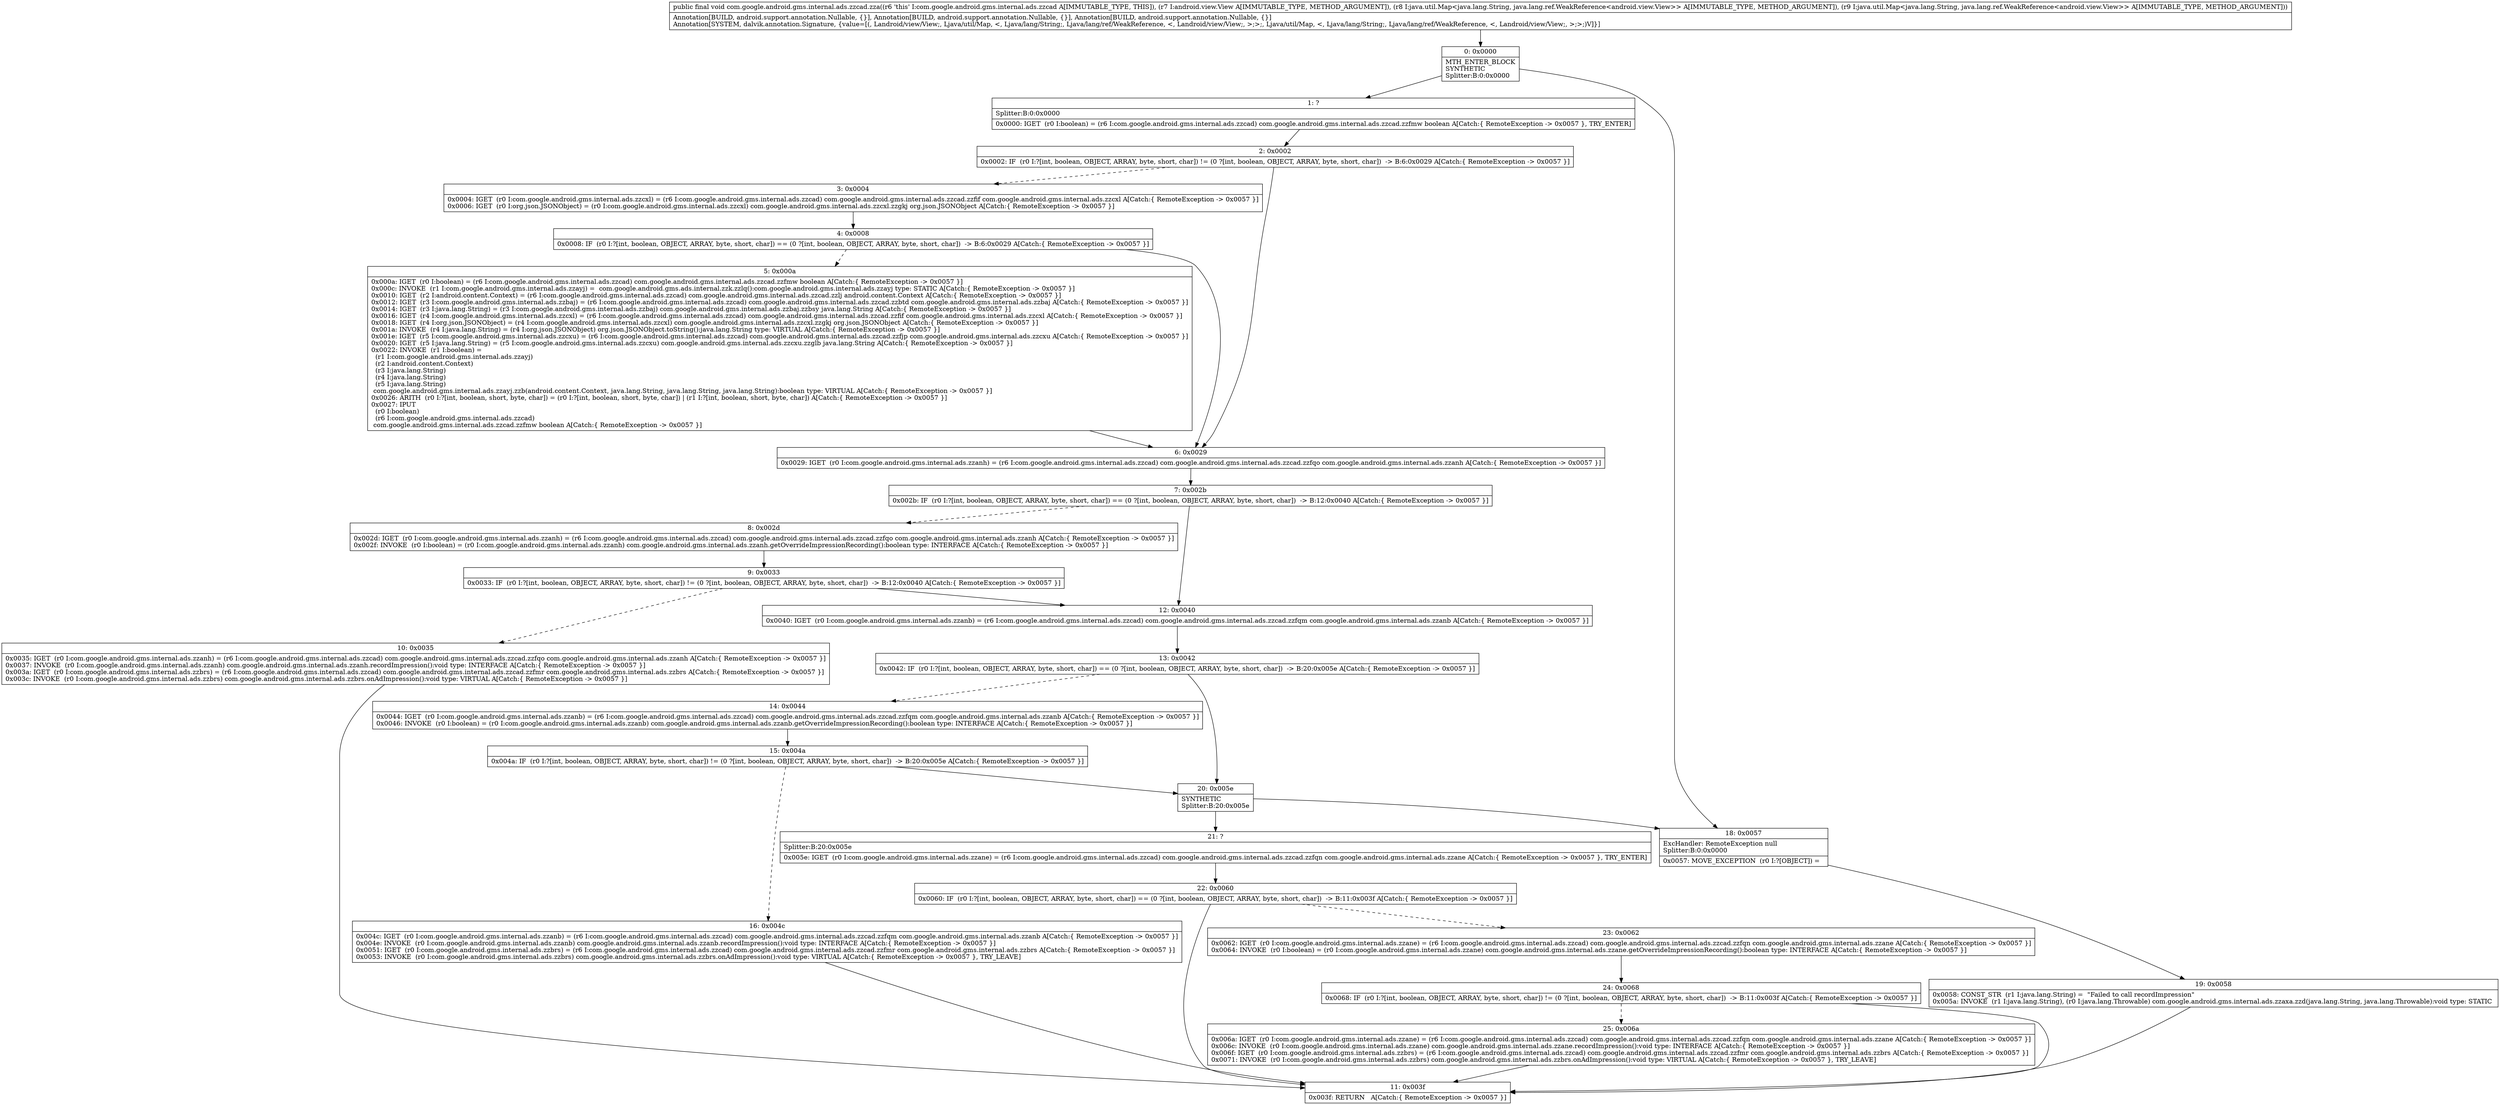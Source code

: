 digraph "CFG forcom.google.android.gms.internal.ads.zzcad.zza(Landroid\/view\/View;Ljava\/util\/Map;Ljava\/util\/Map;)V" {
Node_0 [shape=record,label="{0\:\ 0x0000|MTH_ENTER_BLOCK\lSYNTHETIC\lSplitter:B:0:0x0000\l}"];
Node_1 [shape=record,label="{1\:\ ?|Splitter:B:0:0x0000\l|0x0000: IGET  (r0 I:boolean) = (r6 I:com.google.android.gms.internal.ads.zzcad) com.google.android.gms.internal.ads.zzcad.zzfmw boolean A[Catch:\{ RemoteException \-\> 0x0057 \}, TRY_ENTER]\l}"];
Node_2 [shape=record,label="{2\:\ 0x0002|0x0002: IF  (r0 I:?[int, boolean, OBJECT, ARRAY, byte, short, char]) != (0 ?[int, boolean, OBJECT, ARRAY, byte, short, char])  \-\> B:6:0x0029 A[Catch:\{ RemoteException \-\> 0x0057 \}]\l}"];
Node_3 [shape=record,label="{3\:\ 0x0004|0x0004: IGET  (r0 I:com.google.android.gms.internal.ads.zzcxl) = (r6 I:com.google.android.gms.internal.ads.zzcad) com.google.android.gms.internal.ads.zzcad.zzfif com.google.android.gms.internal.ads.zzcxl A[Catch:\{ RemoteException \-\> 0x0057 \}]\l0x0006: IGET  (r0 I:org.json.JSONObject) = (r0 I:com.google.android.gms.internal.ads.zzcxl) com.google.android.gms.internal.ads.zzcxl.zzgkj org.json.JSONObject A[Catch:\{ RemoteException \-\> 0x0057 \}]\l}"];
Node_4 [shape=record,label="{4\:\ 0x0008|0x0008: IF  (r0 I:?[int, boolean, OBJECT, ARRAY, byte, short, char]) == (0 ?[int, boolean, OBJECT, ARRAY, byte, short, char])  \-\> B:6:0x0029 A[Catch:\{ RemoteException \-\> 0x0057 \}]\l}"];
Node_5 [shape=record,label="{5\:\ 0x000a|0x000a: IGET  (r0 I:boolean) = (r6 I:com.google.android.gms.internal.ads.zzcad) com.google.android.gms.internal.ads.zzcad.zzfmw boolean A[Catch:\{ RemoteException \-\> 0x0057 \}]\l0x000c: INVOKE  (r1 I:com.google.android.gms.internal.ads.zzayj) =  com.google.android.gms.ads.internal.zzk.zzlq():com.google.android.gms.internal.ads.zzayj type: STATIC A[Catch:\{ RemoteException \-\> 0x0057 \}]\l0x0010: IGET  (r2 I:android.content.Context) = (r6 I:com.google.android.gms.internal.ads.zzcad) com.google.android.gms.internal.ads.zzcad.zzlj android.content.Context A[Catch:\{ RemoteException \-\> 0x0057 \}]\l0x0012: IGET  (r3 I:com.google.android.gms.internal.ads.zzbaj) = (r6 I:com.google.android.gms.internal.ads.zzcad) com.google.android.gms.internal.ads.zzcad.zzbtd com.google.android.gms.internal.ads.zzbaj A[Catch:\{ RemoteException \-\> 0x0057 \}]\l0x0014: IGET  (r3 I:java.lang.String) = (r3 I:com.google.android.gms.internal.ads.zzbaj) com.google.android.gms.internal.ads.zzbaj.zzbsy java.lang.String A[Catch:\{ RemoteException \-\> 0x0057 \}]\l0x0016: IGET  (r4 I:com.google.android.gms.internal.ads.zzcxl) = (r6 I:com.google.android.gms.internal.ads.zzcad) com.google.android.gms.internal.ads.zzcad.zzfif com.google.android.gms.internal.ads.zzcxl A[Catch:\{ RemoteException \-\> 0x0057 \}]\l0x0018: IGET  (r4 I:org.json.JSONObject) = (r4 I:com.google.android.gms.internal.ads.zzcxl) com.google.android.gms.internal.ads.zzcxl.zzgkj org.json.JSONObject A[Catch:\{ RemoteException \-\> 0x0057 \}]\l0x001a: INVOKE  (r4 I:java.lang.String) = (r4 I:org.json.JSONObject) org.json.JSONObject.toString():java.lang.String type: VIRTUAL A[Catch:\{ RemoteException \-\> 0x0057 \}]\l0x001e: IGET  (r5 I:com.google.android.gms.internal.ads.zzcxu) = (r6 I:com.google.android.gms.internal.ads.zzcad) com.google.android.gms.internal.ads.zzcad.zzfjp com.google.android.gms.internal.ads.zzcxu A[Catch:\{ RemoteException \-\> 0x0057 \}]\l0x0020: IGET  (r5 I:java.lang.String) = (r5 I:com.google.android.gms.internal.ads.zzcxu) com.google.android.gms.internal.ads.zzcxu.zzglb java.lang.String A[Catch:\{ RemoteException \-\> 0x0057 \}]\l0x0022: INVOKE  (r1 I:boolean) = \l  (r1 I:com.google.android.gms.internal.ads.zzayj)\l  (r2 I:android.content.Context)\l  (r3 I:java.lang.String)\l  (r4 I:java.lang.String)\l  (r5 I:java.lang.String)\l com.google.android.gms.internal.ads.zzayj.zzb(android.content.Context, java.lang.String, java.lang.String, java.lang.String):boolean type: VIRTUAL A[Catch:\{ RemoteException \-\> 0x0057 \}]\l0x0026: ARITH  (r0 I:?[int, boolean, short, byte, char]) = (r0 I:?[int, boolean, short, byte, char]) \| (r1 I:?[int, boolean, short, byte, char]) A[Catch:\{ RemoteException \-\> 0x0057 \}]\l0x0027: IPUT  \l  (r0 I:boolean)\l  (r6 I:com.google.android.gms.internal.ads.zzcad)\l com.google.android.gms.internal.ads.zzcad.zzfmw boolean A[Catch:\{ RemoteException \-\> 0x0057 \}]\l}"];
Node_6 [shape=record,label="{6\:\ 0x0029|0x0029: IGET  (r0 I:com.google.android.gms.internal.ads.zzanh) = (r6 I:com.google.android.gms.internal.ads.zzcad) com.google.android.gms.internal.ads.zzcad.zzfqo com.google.android.gms.internal.ads.zzanh A[Catch:\{ RemoteException \-\> 0x0057 \}]\l}"];
Node_7 [shape=record,label="{7\:\ 0x002b|0x002b: IF  (r0 I:?[int, boolean, OBJECT, ARRAY, byte, short, char]) == (0 ?[int, boolean, OBJECT, ARRAY, byte, short, char])  \-\> B:12:0x0040 A[Catch:\{ RemoteException \-\> 0x0057 \}]\l}"];
Node_8 [shape=record,label="{8\:\ 0x002d|0x002d: IGET  (r0 I:com.google.android.gms.internal.ads.zzanh) = (r6 I:com.google.android.gms.internal.ads.zzcad) com.google.android.gms.internal.ads.zzcad.zzfqo com.google.android.gms.internal.ads.zzanh A[Catch:\{ RemoteException \-\> 0x0057 \}]\l0x002f: INVOKE  (r0 I:boolean) = (r0 I:com.google.android.gms.internal.ads.zzanh) com.google.android.gms.internal.ads.zzanh.getOverrideImpressionRecording():boolean type: INTERFACE A[Catch:\{ RemoteException \-\> 0x0057 \}]\l}"];
Node_9 [shape=record,label="{9\:\ 0x0033|0x0033: IF  (r0 I:?[int, boolean, OBJECT, ARRAY, byte, short, char]) != (0 ?[int, boolean, OBJECT, ARRAY, byte, short, char])  \-\> B:12:0x0040 A[Catch:\{ RemoteException \-\> 0x0057 \}]\l}"];
Node_10 [shape=record,label="{10\:\ 0x0035|0x0035: IGET  (r0 I:com.google.android.gms.internal.ads.zzanh) = (r6 I:com.google.android.gms.internal.ads.zzcad) com.google.android.gms.internal.ads.zzcad.zzfqo com.google.android.gms.internal.ads.zzanh A[Catch:\{ RemoteException \-\> 0x0057 \}]\l0x0037: INVOKE  (r0 I:com.google.android.gms.internal.ads.zzanh) com.google.android.gms.internal.ads.zzanh.recordImpression():void type: INTERFACE A[Catch:\{ RemoteException \-\> 0x0057 \}]\l0x003a: IGET  (r0 I:com.google.android.gms.internal.ads.zzbrs) = (r6 I:com.google.android.gms.internal.ads.zzcad) com.google.android.gms.internal.ads.zzcad.zzfmr com.google.android.gms.internal.ads.zzbrs A[Catch:\{ RemoteException \-\> 0x0057 \}]\l0x003c: INVOKE  (r0 I:com.google.android.gms.internal.ads.zzbrs) com.google.android.gms.internal.ads.zzbrs.onAdImpression():void type: VIRTUAL A[Catch:\{ RemoteException \-\> 0x0057 \}]\l}"];
Node_11 [shape=record,label="{11\:\ 0x003f|0x003f: RETURN   A[Catch:\{ RemoteException \-\> 0x0057 \}]\l}"];
Node_12 [shape=record,label="{12\:\ 0x0040|0x0040: IGET  (r0 I:com.google.android.gms.internal.ads.zzanb) = (r6 I:com.google.android.gms.internal.ads.zzcad) com.google.android.gms.internal.ads.zzcad.zzfqm com.google.android.gms.internal.ads.zzanb A[Catch:\{ RemoteException \-\> 0x0057 \}]\l}"];
Node_13 [shape=record,label="{13\:\ 0x0042|0x0042: IF  (r0 I:?[int, boolean, OBJECT, ARRAY, byte, short, char]) == (0 ?[int, boolean, OBJECT, ARRAY, byte, short, char])  \-\> B:20:0x005e A[Catch:\{ RemoteException \-\> 0x0057 \}]\l}"];
Node_14 [shape=record,label="{14\:\ 0x0044|0x0044: IGET  (r0 I:com.google.android.gms.internal.ads.zzanb) = (r6 I:com.google.android.gms.internal.ads.zzcad) com.google.android.gms.internal.ads.zzcad.zzfqm com.google.android.gms.internal.ads.zzanb A[Catch:\{ RemoteException \-\> 0x0057 \}]\l0x0046: INVOKE  (r0 I:boolean) = (r0 I:com.google.android.gms.internal.ads.zzanb) com.google.android.gms.internal.ads.zzanb.getOverrideImpressionRecording():boolean type: INTERFACE A[Catch:\{ RemoteException \-\> 0x0057 \}]\l}"];
Node_15 [shape=record,label="{15\:\ 0x004a|0x004a: IF  (r0 I:?[int, boolean, OBJECT, ARRAY, byte, short, char]) != (0 ?[int, boolean, OBJECT, ARRAY, byte, short, char])  \-\> B:20:0x005e A[Catch:\{ RemoteException \-\> 0x0057 \}]\l}"];
Node_16 [shape=record,label="{16\:\ 0x004c|0x004c: IGET  (r0 I:com.google.android.gms.internal.ads.zzanb) = (r6 I:com.google.android.gms.internal.ads.zzcad) com.google.android.gms.internal.ads.zzcad.zzfqm com.google.android.gms.internal.ads.zzanb A[Catch:\{ RemoteException \-\> 0x0057 \}]\l0x004e: INVOKE  (r0 I:com.google.android.gms.internal.ads.zzanb) com.google.android.gms.internal.ads.zzanb.recordImpression():void type: INTERFACE A[Catch:\{ RemoteException \-\> 0x0057 \}]\l0x0051: IGET  (r0 I:com.google.android.gms.internal.ads.zzbrs) = (r6 I:com.google.android.gms.internal.ads.zzcad) com.google.android.gms.internal.ads.zzcad.zzfmr com.google.android.gms.internal.ads.zzbrs A[Catch:\{ RemoteException \-\> 0x0057 \}]\l0x0053: INVOKE  (r0 I:com.google.android.gms.internal.ads.zzbrs) com.google.android.gms.internal.ads.zzbrs.onAdImpression():void type: VIRTUAL A[Catch:\{ RemoteException \-\> 0x0057 \}, TRY_LEAVE]\l}"];
Node_18 [shape=record,label="{18\:\ 0x0057|ExcHandler: RemoteException null\lSplitter:B:0:0x0000\l|0x0057: MOVE_EXCEPTION  (r0 I:?[OBJECT]) =  \l}"];
Node_19 [shape=record,label="{19\:\ 0x0058|0x0058: CONST_STR  (r1 I:java.lang.String) =  \"Failed to call recordImpression\" \l0x005a: INVOKE  (r1 I:java.lang.String), (r0 I:java.lang.Throwable) com.google.android.gms.internal.ads.zzaxa.zzd(java.lang.String, java.lang.Throwable):void type: STATIC \l}"];
Node_20 [shape=record,label="{20\:\ 0x005e|SYNTHETIC\lSplitter:B:20:0x005e\l}"];
Node_21 [shape=record,label="{21\:\ ?|Splitter:B:20:0x005e\l|0x005e: IGET  (r0 I:com.google.android.gms.internal.ads.zzane) = (r6 I:com.google.android.gms.internal.ads.zzcad) com.google.android.gms.internal.ads.zzcad.zzfqn com.google.android.gms.internal.ads.zzane A[Catch:\{ RemoteException \-\> 0x0057 \}, TRY_ENTER]\l}"];
Node_22 [shape=record,label="{22\:\ 0x0060|0x0060: IF  (r0 I:?[int, boolean, OBJECT, ARRAY, byte, short, char]) == (0 ?[int, boolean, OBJECT, ARRAY, byte, short, char])  \-\> B:11:0x003f A[Catch:\{ RemoteException \-\> 0x0057 \}]\l}"];
Node_23 [shape=record,label="{23\:\ 0x0062|0x0062: IGET  (r0 I:com.google.android.gms.internal.ads.zzane) = (r6 I:com.google.android.gms.internal.ads.zzcad) com.google.android.gms.internal.ads.zzcad.zzfqn com.google.android.gms.internal.ads.zzane A[Catch:\{ RemoteException \-\> 0x0057 \}]\l0x0064: INVOKE  (r0 I:boolean) = (r0 I:com.google.android.gms.internal.ads.zzane) com.google.android.gms.internal.ads.zzane.getOverrideImpressionRecording():boolean type: INTERFACE A[Catch:\{ RemoteException \-\> 0x0057 \}]\l}"];
Node_24 [shape=record,label="{24\:\ 0x0068|0x0068: IF  (r0 I:?[int, boolean, OBJECT, ARRAY, byte, short, char]) != (0 ?[int, boolean, OBJECT, ARRAY, byte, short, char])  \-\> B:11:0x003f A[Catch:\{ RemoteException \-\> 0x0057 \}]\l}"];
Node_25 [shape=record,label="{25\:\ 0x006a|0x006a: IGET  (r0 I:com.google.android.gms.internal.ads.zzane) = (r6 I:com.google.android.gms.internal.ads.zzcad) com.google.android.gms.internal.ads.zzcad.zzfqn com.google.android.gms.internal.ads.zzane A[Catch:\{ RemoteException \-\> 0x0057 \}]\l0x006c: INVOKE  (r0 I:com.google.android.gms.internal.ads.zzane) com.google.android.gms.internal.ads.zzane.recordImpression():void type: INTERFACE A[Catch:\{ RemoteException \-\> 0x0057 \}]\l0x006f: IGET  (r0 I:com.google.android.gms.internal.ads.zzbrs) = (r6 I:com.google.android.gms.internal.ads.zzcad) com.google.android.gms.internal.ads.zzcad.zzfmr com.google.android.gms.internal.ads.zzbrs A[Catch:\{ RemoteException \-\> 0x0057 \}]\l0x0071: INVOKE  (r0 I:com.google.android.gms.internal.ads.zzbrs) com.google.android.gms.internal.ads.zzbrs.onAdImpression():void type: VIRTUAL A[Catch:\{ RemoteException \-\> 0x0057 \}, TRY_LEAVE]\l}"];
MethodNode[shape=record,label="{public final void com.google.android.gms.internal.ads.zzcad.zza((r6 'this' I:com.google.android.gms.internal.ads.zzcad A[IMMUTABLE_TYPE, THIS]), (r7 I:android.view.View A[IMMUTABLE_TYPE, METHOD_ARGUMENT]), (r8 I:java.util.Map\<java.lang.String, java.lang.ref.WeakReference\<android.view.View\>\> A[IMMUTABLE_TYPE, METHOD_ARGUMENT]), (r9 I:java.util.Map\<java.lang.String, java.lang.ref.WeakReference\<android.view.View\>\> A[IMMUTABLE_TYPE, METHOD_ARGUMENT]))  | Annotation[BUILD, android.support.annotation.Nullable, \{\}], Annotation[BUILD, android.support.annotation.Nullable, \{\}], Annotation[BUILD, android.support.annotation.Nullable, \{\}]\lAnnotation[SYSTEM, dalvik.annotation.Signature, \{value=[(, Landroid\/view\/View;, Ljava\/util\/Map, \<, Ljava\/lang\/String;, Ljava\/lang\/ref\/WeakReference, \<, Landroid\/view\/View;, \>;\>;, Ljava\/util\/Map, \<, Ljava\/lang\/String;, Ljava\/lang\/ref\/WeakReference, \<, Landroid\/view\/View;, \>;\>;)V]\}]\l}"];
MethodNode -> Node_0;
Node_0 -> Node_1;
Node_0 -> Node_18;
Node_1 -> Node_2;
Node_2 -> Node_3[style=dashed];
Node_2 -> Node_6;
Node_3 -> Node_4;
Node_4 -> Node_5[style=dashed];
Node_4 -> Node_6;
Node_5 -> Node_6;
Node_6 -> Node_7;
Node_7 -> Node_8[style=dashed];
Node_7 -> Node_12;
Node_8 -> Node_9;
Node_9 -> Node_10[style=dashed];
Node_9 -> Node_12;
Node_10 -> Node_11;
Node_12 -> Node_13;
Node_13 -> Node_14[style=dashed];
Node_13 -> Node_20;
Node_14 -> Node_15;
Node_15 -> Node_16[style=dashed];
Node_15 -> Node_20;
Node_16 -> Node_11;
Node_18 -> Node_19;
Node_19 -> Node_11;
Node_20 -> Node_21;
Node_20 -> Node_18;
Node_21 -> Node_22;
Node_22 -> Node_11;
Node_22 -> Node_23[style=dashed];
Node_23 -> Node_24;
Node_24 -> Node_11;
Node_24 -> Node_25[style=dashed];
Node_25 -> Node_11;
}

